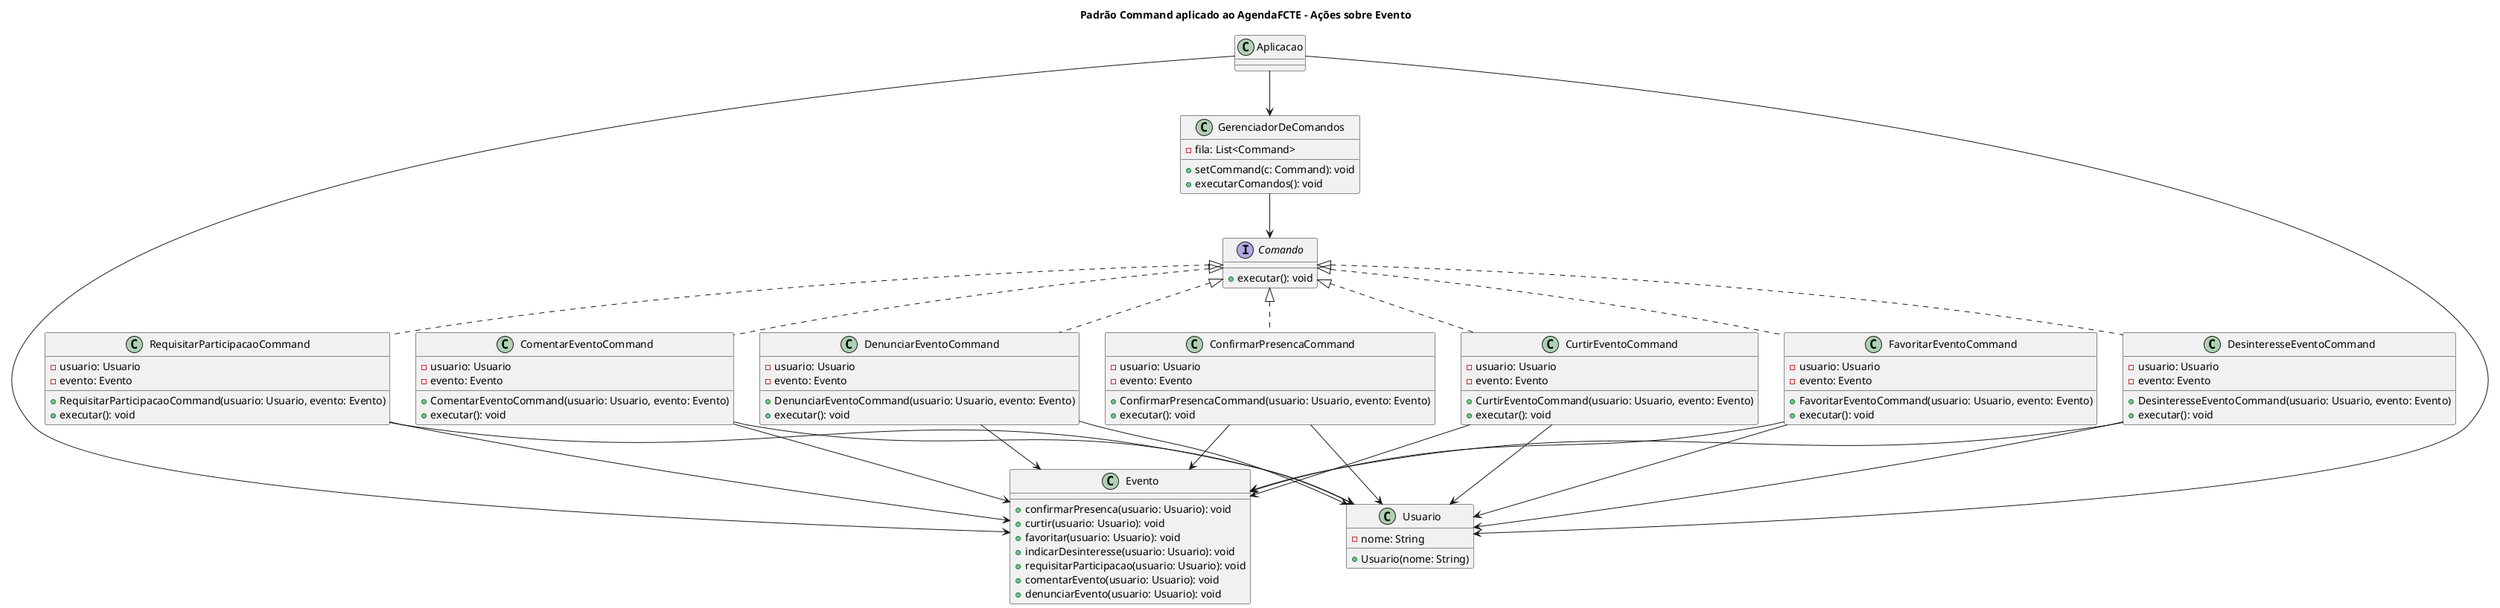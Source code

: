 ﻿@startuml Command
title Padrão Command aplicado ao AgendaFCTE - Ações sobre Evento

' Interface do Command
interface Comando {
    +executar(): void
}

' ConcreteCommands
class ConfirmarPresencaCommand {
    -usuario: Usuario
    -evento: Evento
    +ConfirmarPresencaCommand(usuario: Usuario, evento: Evento)
    +executar(): void
}

class CurtirEventoCommand {
    -usuario: Usuario
    -evento: Evento
    +CurtirEventoCommand(usuario: Usuario, evento: Evento)
    +executar(): void
}

class FavoritarEventoCommand {
    -usuario: Usuario
    -evento: Evento
    +FavoritarEventoCommand(usuario: Usuario, evento: Evento)
    +executar(): void
}

class DesinteresseEventoCommand {
    -usuario: Usuario
    -evento: Evento
    +DesinteresseEventoCommand(usuario: Usuario, evento: Evento)
    +executar(): void
}

class RequisitarParticipacaoCommand {
    -usuario: Usuario
    -evento: Evento
    +RequisitarParticipacaoCommand(usuario: Usuario, evento: Evento)
    +executar(): void
}

class ComentarEventoCommand {
    -usuario: Usuario
    -evento: Evento
    +ComentarEventoCommand(usuario: Usuario, evento: Evento)
    +executar(): void
}

class DenunciarEventoCommand {
    -usuario: Usuario
    -evento: Evento
    +DenunciarEventoCommand(usuario: Usuario, evento: Evento)
    +executar(): void
}

' Receiver
class Evento {
    +confirmarPresenca(usuario: Usuario): void
    +curtir(usuario: Usuario): void
    +favoritar(usuario: Usuario): void
    +indicarDesinteresse(usuario: Usuario): void
    +requisitarParticipacao(usuario: Usuario): void
    +comentarEvento(usuario: Usuario): void
    +denunciarEvento(usuario: Usuario): void
}

' Invoker
class GerenciadorDeComandos {
    -fila: List<Command>
    +setCommand(c: Command): void
    +executarComandos(): void
}

' Cliente
class Aplicacao

' Associações
Comando <|.. ConfirmarPresencaCommand
Comando <|.. CurtirEventoCommand
Comando <|.. FavoritarEventoCommand
Comando <|.. DesinteresseEventoCommand
Comando <|.. RequisitarParticipacaoCommand
Comando <|.. ComentarEventoCommand
Comando <|.. DenunciarEventoCommand

ConfirmarPresencaCommand --> Evento
ConfirmarPresencaCommand --> Usuario

CurtirEventoCommand --> Evento
CurtirEventoCommand --> Usuario

FavoritarEventoCommand --> Evento
FavoritarEventoCommand --> Usuario

DesinteresseEventoCommand --> Evento
DesinteresseEventoCommand --> Usuario

RequisitarParticipacaoCommand --> Evento
RequisitarParticipacaoCommand --> Usuario

ComentarEventoCommand --> Evento
ComentarEventoCommand --> Usuario

DenunciarEventoCommand --> Evento
DenunciarEventoCommand --> Usuario

GerenciadorDeComandos --> Comando
Aplicacao --> GerenciadorDeComandos
Aplicacao --> Evento
Aplicacao --> Usuario

' Objetos auxiliares
class Usuario {
    -nome: String
    +Usuario(nome: String)
}

@enduml
